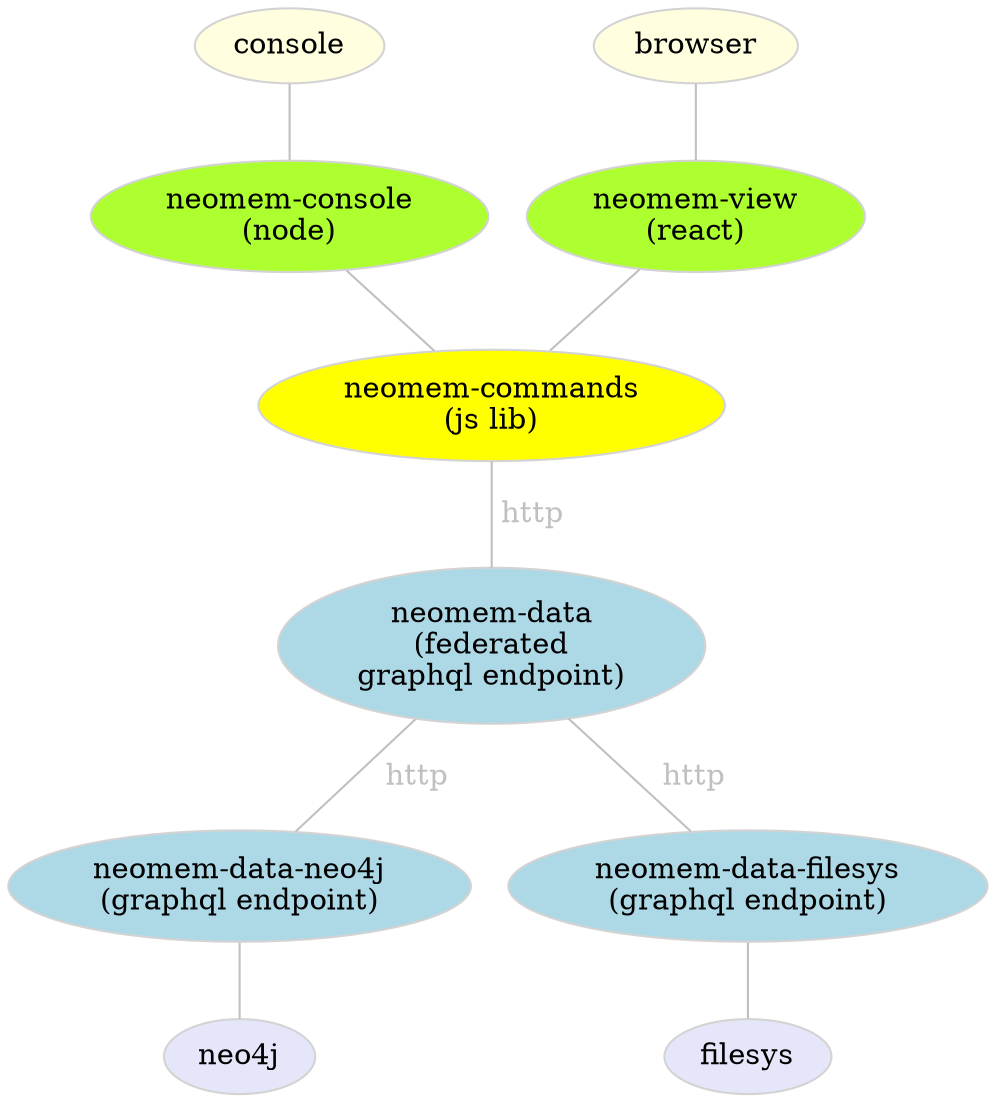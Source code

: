 graph "neomem" {

  // styles
  // rankdir=LR; // left-to-right
  node [ color=lightgray; fillcolor=lightblue; style=filled ]; // default
  edge [ color=gray, fontcolor=gray ]; // default

  // nodes
  console [ fillcolor=lightyellow ];
  browser [ fillcolor=lightyellow ];
  neomemView [ label="neomem-view\n(react)"; fillcolor=greenyellow ];
  neomemConsole [label="neomem-console\n(node)"; fillcolor=greenyellow ];
  neomemCommands [label="neomem-commands\n(js lib)"; fillcolor=yellow ];
  neomemData [label="neomem-data\n(federated\ngraphql endpoint)"];
  neomemDataNeo4j [label="neomem-data-neo4j\n(graphql endpoint)"];
  neomemDataFilesys [label="neomem-data-filesys\n(graphql endpoint)"];
  neo4j [ fillcolor=lavender ];
  filesys [ fillcolor=lavender ];

  // edges
  browser -- neomemView;
  console -- neomemConsole;
  neomemView -- neomemCommands;
  neomemConsole -- neomemCommands;
  neomemCommands -- neomemData [ label=" http" ];
  neomemData -- neomemDataNeo4j [ label="  http" ];
  neomemData -- neomemDataFilesys [  label="  http" ];
  neomemDataNeo4j -- neo4j;
  neomemDataFilesys -- filesys;
}
